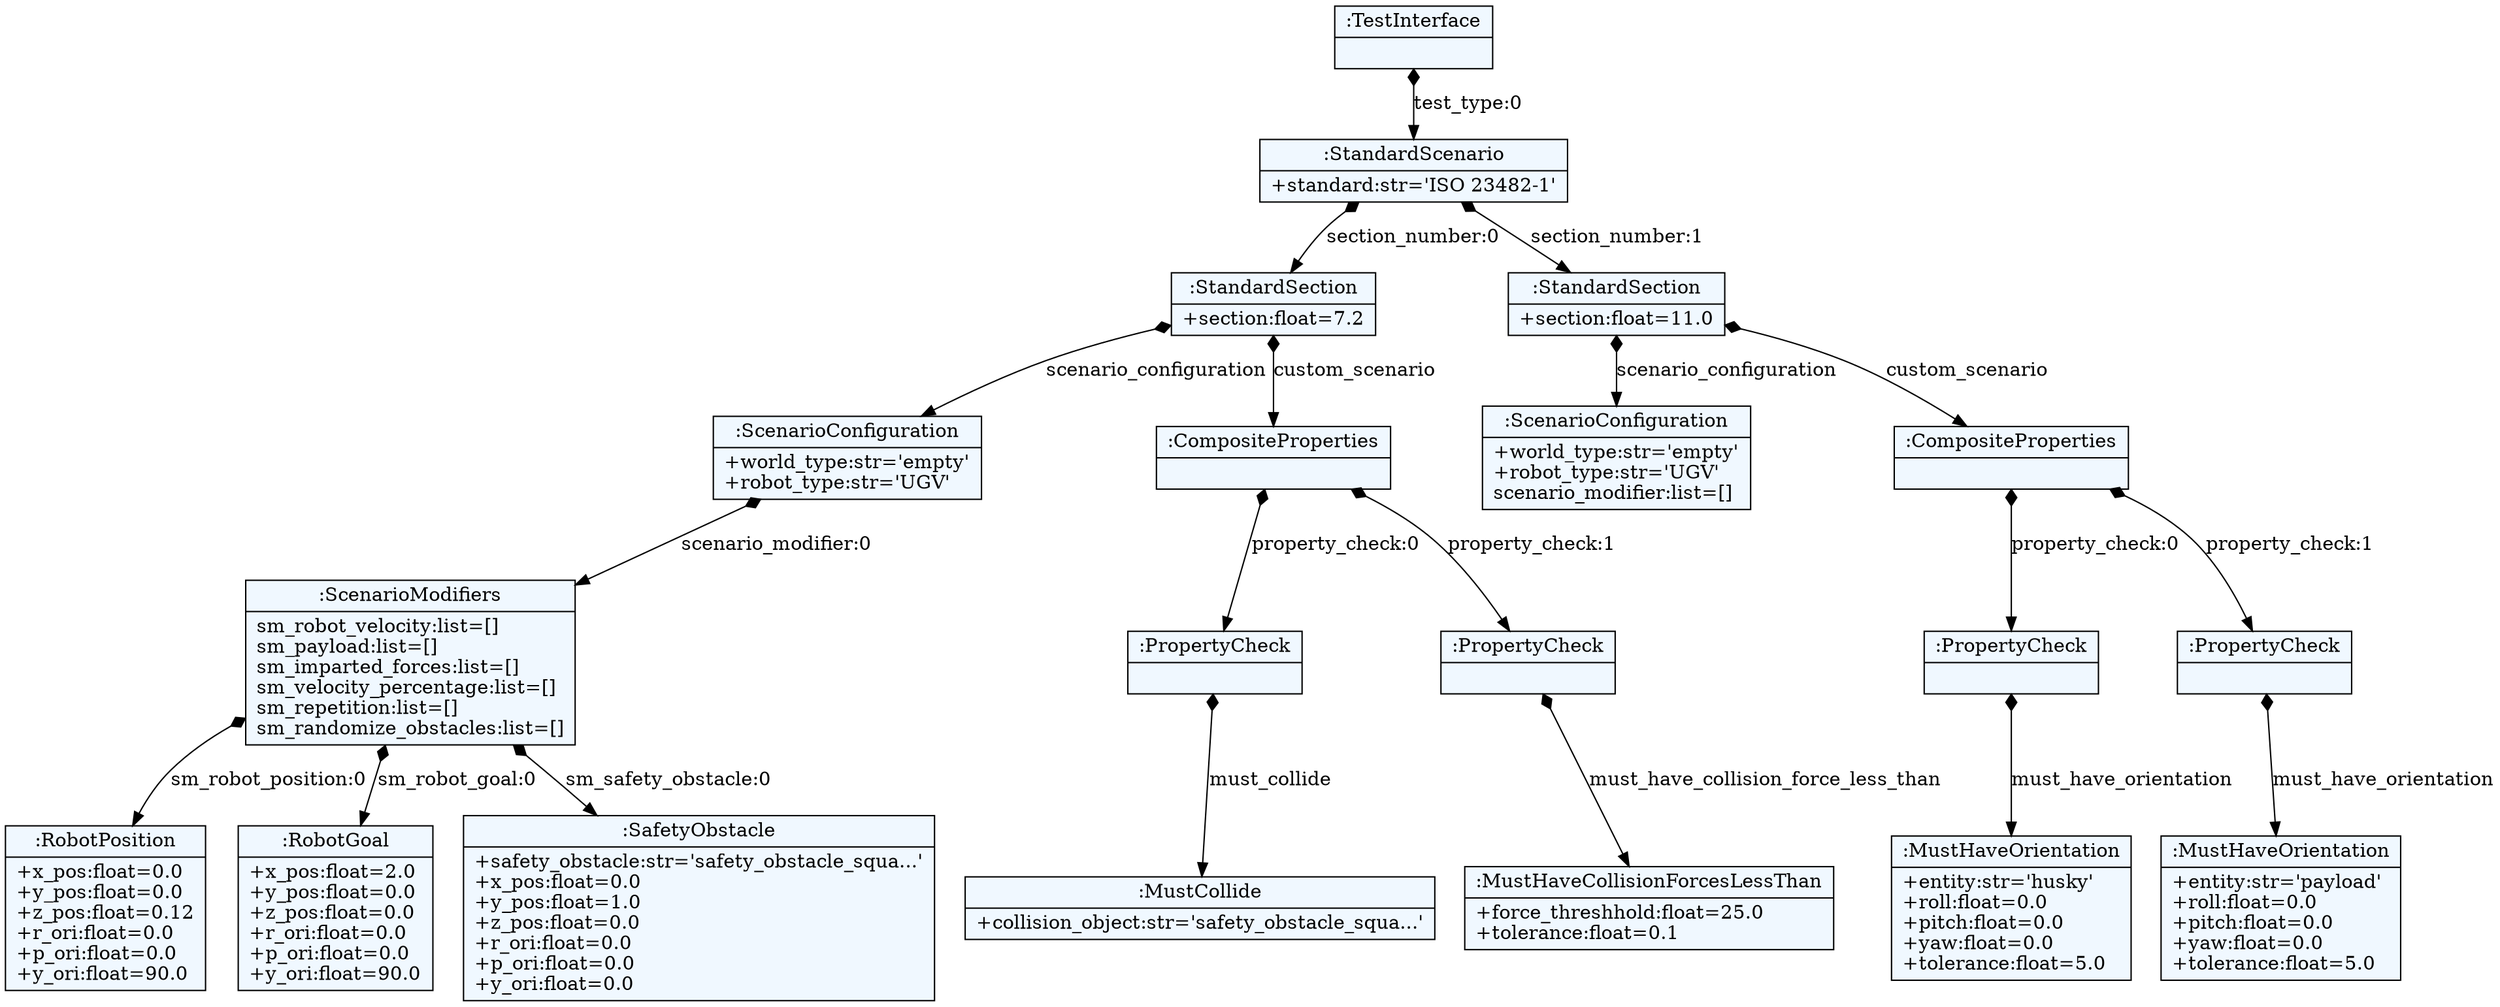
    digraph textX {
    fontname = "Bitstream Vera Sans"
    fontsize = 8
    node[
        shape=record,
        style=filled,
        fillcolor=aliceblue
    ]
    nodesep = 0.3
    edge[dir=black,arrowtail=empty]


140602595076608 -> 140602595075312 [label="test_type:0" arrowtail=diamond dir=both]
140602595075312 -> 140602595074448 [label="section_number:0" arrowtail=diamond dir=both]
140602595074448 -> 140602595216880 [label="scenario_configuration" arrowtail=diamond dir=both]
140602595216880 -> 140602595216448 [label="scenario_modifier:0" arrowtail=diamond dir=both]
140602595216448 -> 140602595215584 [label="sm_robot_position:0" arrowtail=diamond dir=both]
140602595215584[label="{:RobotPosition|+x_pos:float=0.0\l+y_pos:float=0.0\l+z_pos:float=0.12\l+r_ori:float=0.0\l+p_ori:float=0.0\l+y_ori:float=90.0\l}"]
140602595216448 -> 140602595215632 [label="sm_robot_goal:0" arrowtail=diamond dir=both]
140602595215632[label="{:RobotGoal|+x_pos:float=2.0\l+y_pos:float=0.0\l+z_pos:float=0.0\l+r_ori:float=0.0\l+p_ori:float=0.0\l+y_ori:float=90.0\l}"]
140602595216448 -> 140602595215488 [label="sm_safety_obstacle:0" arrowtail=diamond dir=both]
140602595215488[label="{:SafetyObstacle|+safety_obstacle:str='safety_obstacle_squa...'\l+x_pos:float=0.0\l+y_pos:float=1.0\l+z_pos:float=0.0\l+r_ori:float=0.0\l+p_ori:float=0.0\l+y_ori:float=0.0\l}"]
140602595216448[label="{:ScenarioModifiers|sm_robot_velocity:list=[]\lsm_payload:list=[]\lsm_imparted_forces:list=[]\lsm_velocity_percentage:list=[]\lsm_repetition:list=[]\lsm_randomize_obstacles:list=[]\l}"]
140602595216880[label="{:ScenarioConfiguration|+world_type:str='empty'\l+robot_type:str='UGV'\l}"]
140602595074448 -> 140602595216688 [label="custom_scenario" arrowtail=diamond dir=both]
140602595216688 -> 140602595215536 [label="property_check:0" arrowtail=diamond dir=both]
140602595215536 -> 140602595215104 [label="must_collide" arrowtail=diamond dir=both]
140602595215104[label="{:MustCollide|+collision_object:str='safety_obstacle_squa...'\l}"]
140602595215536[label="{:PropertyCheck|}"]
140602595216688 -> 140602595215056 [label="property_check:1" arrowtail=diamond dir=both]
140602595215056 -> 140602595118768 [label="must_have_collision_force_less_than" arrowtail=diamond dir=both]
140602595118768[label="{:MustHaveCollisionForcesLessThan|+force_threshhold:float=25.0\l+tolerance:float=0.1\l}"]
140602595215056[label="{:PropertyCheck|}"]
140602595216688[label="{:CompositeProperties|}"]
140602595074448[label="{:StandardSection|+section:float=7.2\l}"]
140602595075312 -> 140602595216928 [label="section_number:1" arrowtail=diamond dir=both]
140602595216928 -> 140602595215872 [label="scenario_configuration" arrowtail=diamond dir=both]
140602595215872[label="{:ScenarioConfiguration|+world_type:str='empty'\l+robot_type:str='UGV'\lscenario_modifier:list=[]\l}"]
140602595216928 -> 140602595214576 [label="custom_scenario" arrowtail=diamond dir=both]
140602595214576 -> 140602595118048 [label="property_check:0" arrowtail=diamond dir=both]
140602595118048 -> 140602595117712 [label="must_have_orientation" arrowtail=diamond dir=both]
140602595117712[label="{:MustHaveOrientation|+entity:str='husky'\l+roll:float=0.0\l+pitch:float=0.0\l+yaw:float=0.0\l+tolerance:float=5.0\l}"]
140602595118048[label="{:PropertyCheck|}"]
140602595214576 -> 140602595216736 [label="property_check:1" arrowtail=diamond dir=both]
140602595216736 -> 140602595117760 [label="must_have_orientation" arrowtail=diamond dir=both]
140602595117760[label="{:MustHaveOrientation|+entity:str='payload'\l+roll:float=0.0\l+pitch:float=0.0\l+yaw:float=0.0\l+tolerance:float=5.0\l}"]
140602595216736[label="{:PropertyCheck|}"]
140602595214576[label="{:CompositeProperties|}"]
140602595216928[label="{:StandardSection|+section:float=11.0\l}"]
140602595075312[label="{:StandardScenario|+standard:str='ISO 23482-1'\l}"]
140602595076608[label="{:TestInterface|}"]

}
